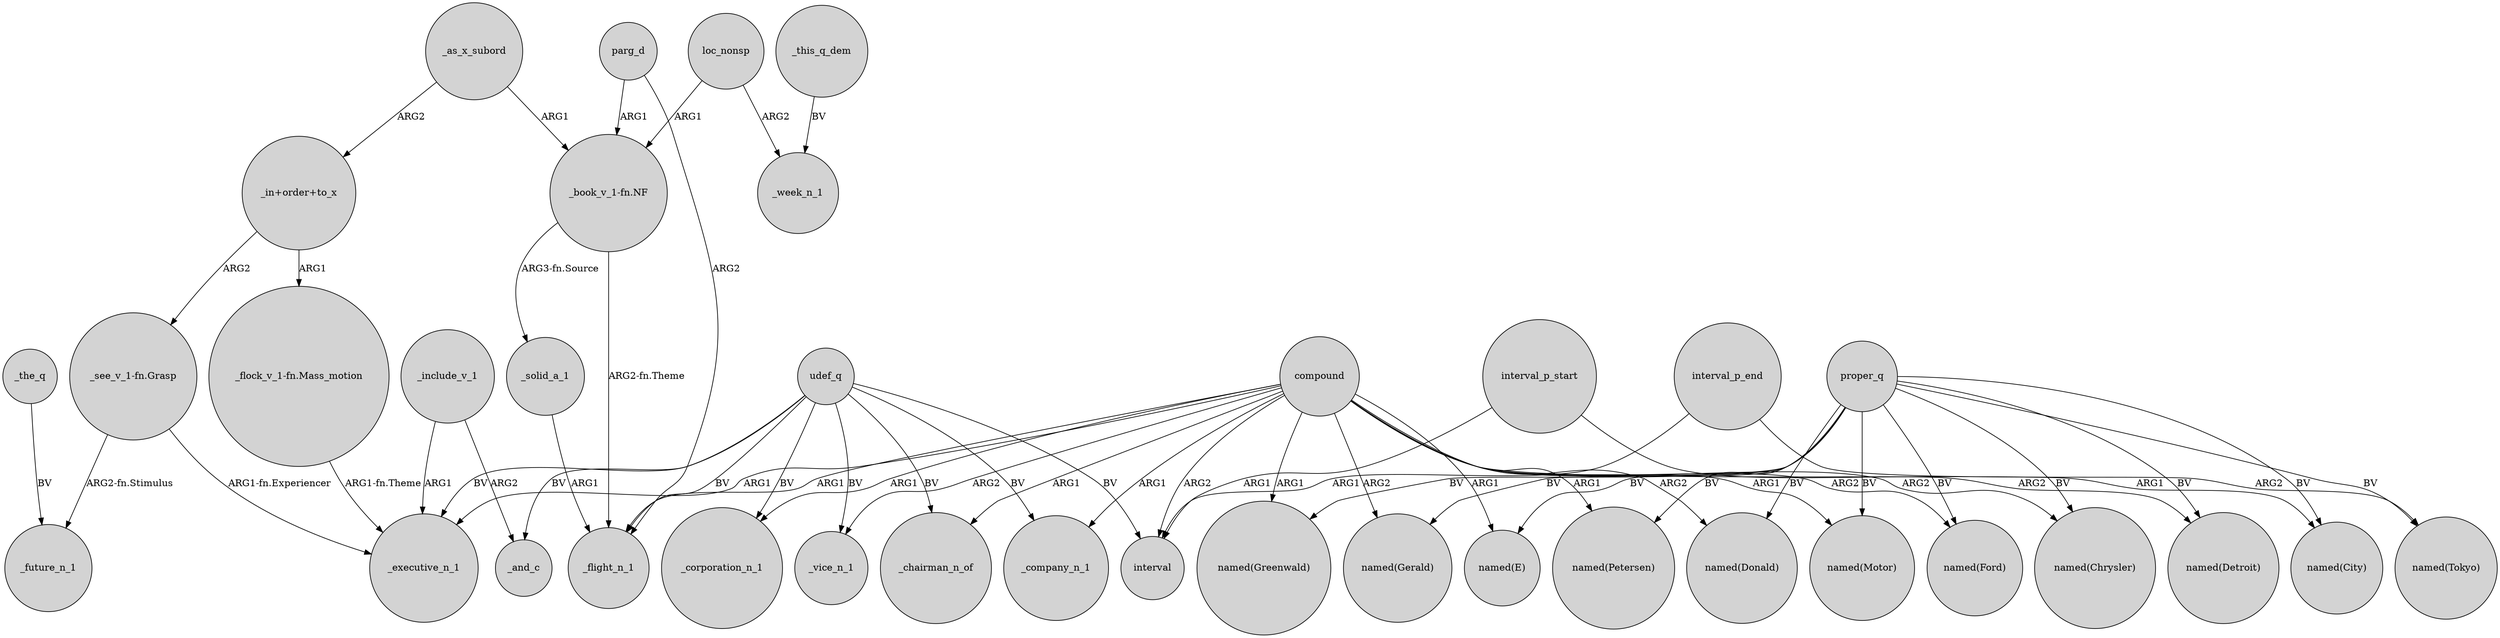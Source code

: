 digraph {
	node [shape=circle style=filled]
	_include_v_1 -> _and_c [label=ARG2]
	"_book_v_1-fn.NF" -> _flight_n_1 [label="ARG2-fn.Theme"]
	udef_q -> _company_n_1 [label=BV]
	compound -> _vice_n_1 [label=ARG2]
	compound -> _chairman_n_of [label=ARG1]
	_the_q -> _future_n_1 [label=BV]
	udef_q -> _executive_n_1 [label=BV]
	compound -> "named(Greenwald)" [label=ARG1]
	compound -> "named(Petersen)" [label=ARG1]
	loc_nonsp -> "_book_v_1-fn.NF" [label=ARG1]
	udef_q -> _flight_n_1 [label=BV]
	interval_p_end -> "named(Tokyo)" [label=ARG2]
	interval_p_start -> "named(Detroit)" [label=ARG2]
	compound -> _flight_n_1 [label=ARG1]
	_as_x_subord -> "_in+order+to_x" [label=ARG2]
	compound -> _executive_n_1 [label=ARG1]
	proper_q -> "named(Detroit)" [label=BV]
	"_flock_v_1-fn.Mass_motion" -> _executive_n_1 [label="ARG1-fn.Theme"]
	parg_d -> _flight_n_1 [label=ARG2]
	compound -> _company_n_1 [label=ARG1]
	compound -> "named(Motor)" [label=ARG1]
	proper_q -> "named(Gerald)" [label=BV]
	"_see_v_1-fn.Grasp" -> _executive_n_1 [label="ARG1-fn.Experiencer"]
	proper_q -> "named(E)" [label=BV]
	compound -> "named(Donald)" [label=ARG2]
	proper_q -> "named(Tokyo)" [label=BV]
	_include_v_1 -> _executive_n_1 [label=ARG1]
	udef_q -> _vice_n_1 [label=BV]
	"_see_v_1-fn.Grasp" -> _future_n_1 [label="ARG2-fn.Stimulus"]
	_as_x_subord -> "_book_v_1-fn.NF" [label=ARG1]
	udef_q -> _chairman_n_of [label=BV]
	proper_q -> "named(Chrysler)" [label=BV]
	"_book_v_1-fn.NF" -> _solid_a_1 [label="ARG3-fn.Source"]
	"_in+order+to_x" -> "_flock_v_1-fn.Mass_motion" [label=ARG1]
	_this_q_dem -> _week_n_1 [label=BV]
	udef_q -> _corporation_n_1 [label=BV]
	loc_nonsp -> _week_n_1 [label=ARG2]
	compound -> "named(Chrysler)" [label=ARG2]
	proper_q -> "named(Motor)" [label=BV]
	interval_p_start -> interval [label=ARG1]
	compound -> _corporation_n_1 [label=ARG1]
	compound -> interval [label=ARG2]
	proper_q -> "named(Petersen)" [label=BV]
	compound -> "named(Gerald)" [label=ARG2]
	_solid_a_1 -> _flight_n_1 [label=ARG1]
	proper_q -> "named(City)" [label=BV]
	compound -> "named(Ford)" [label=ARG2]
	proper_q -> "named(Ford)" [label=BV]
	proper_q -> "named(Greenwald)" [label=BV]
	"_in+order+to_x" -> "_see_v_1-fn.Grasp" [label=ARG2]
	interval_p_end -> interval [label=ARG1]
	parg_d -> "_book_v_1-fn.NF" [label=ARG1]
	proper_q -> "named(Donald)" [label=BV]
	compound -> "named(E)" [label=ARG1]
	udef_q -> _and_c [label=BV]
	udef_q -> interval [label=BV]
	compound -> "named(City)" [label=ARG1]
}
